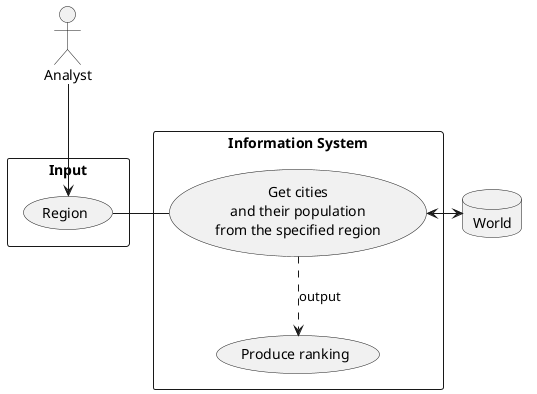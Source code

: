 @startuml

actor A1 as "Analyst"

database World

rectangle "Input" {

usecase region as "Region"

A1 --> region
}

rectangle "Information System" {

    usecase UC3 as "Get cities
    and their population
    from the specified region"

    usecase UC3a as "Produce ranking"

    region - UC3
    UC3 ..> UC3a : output
    UC3 <-> World
}

@enduml
